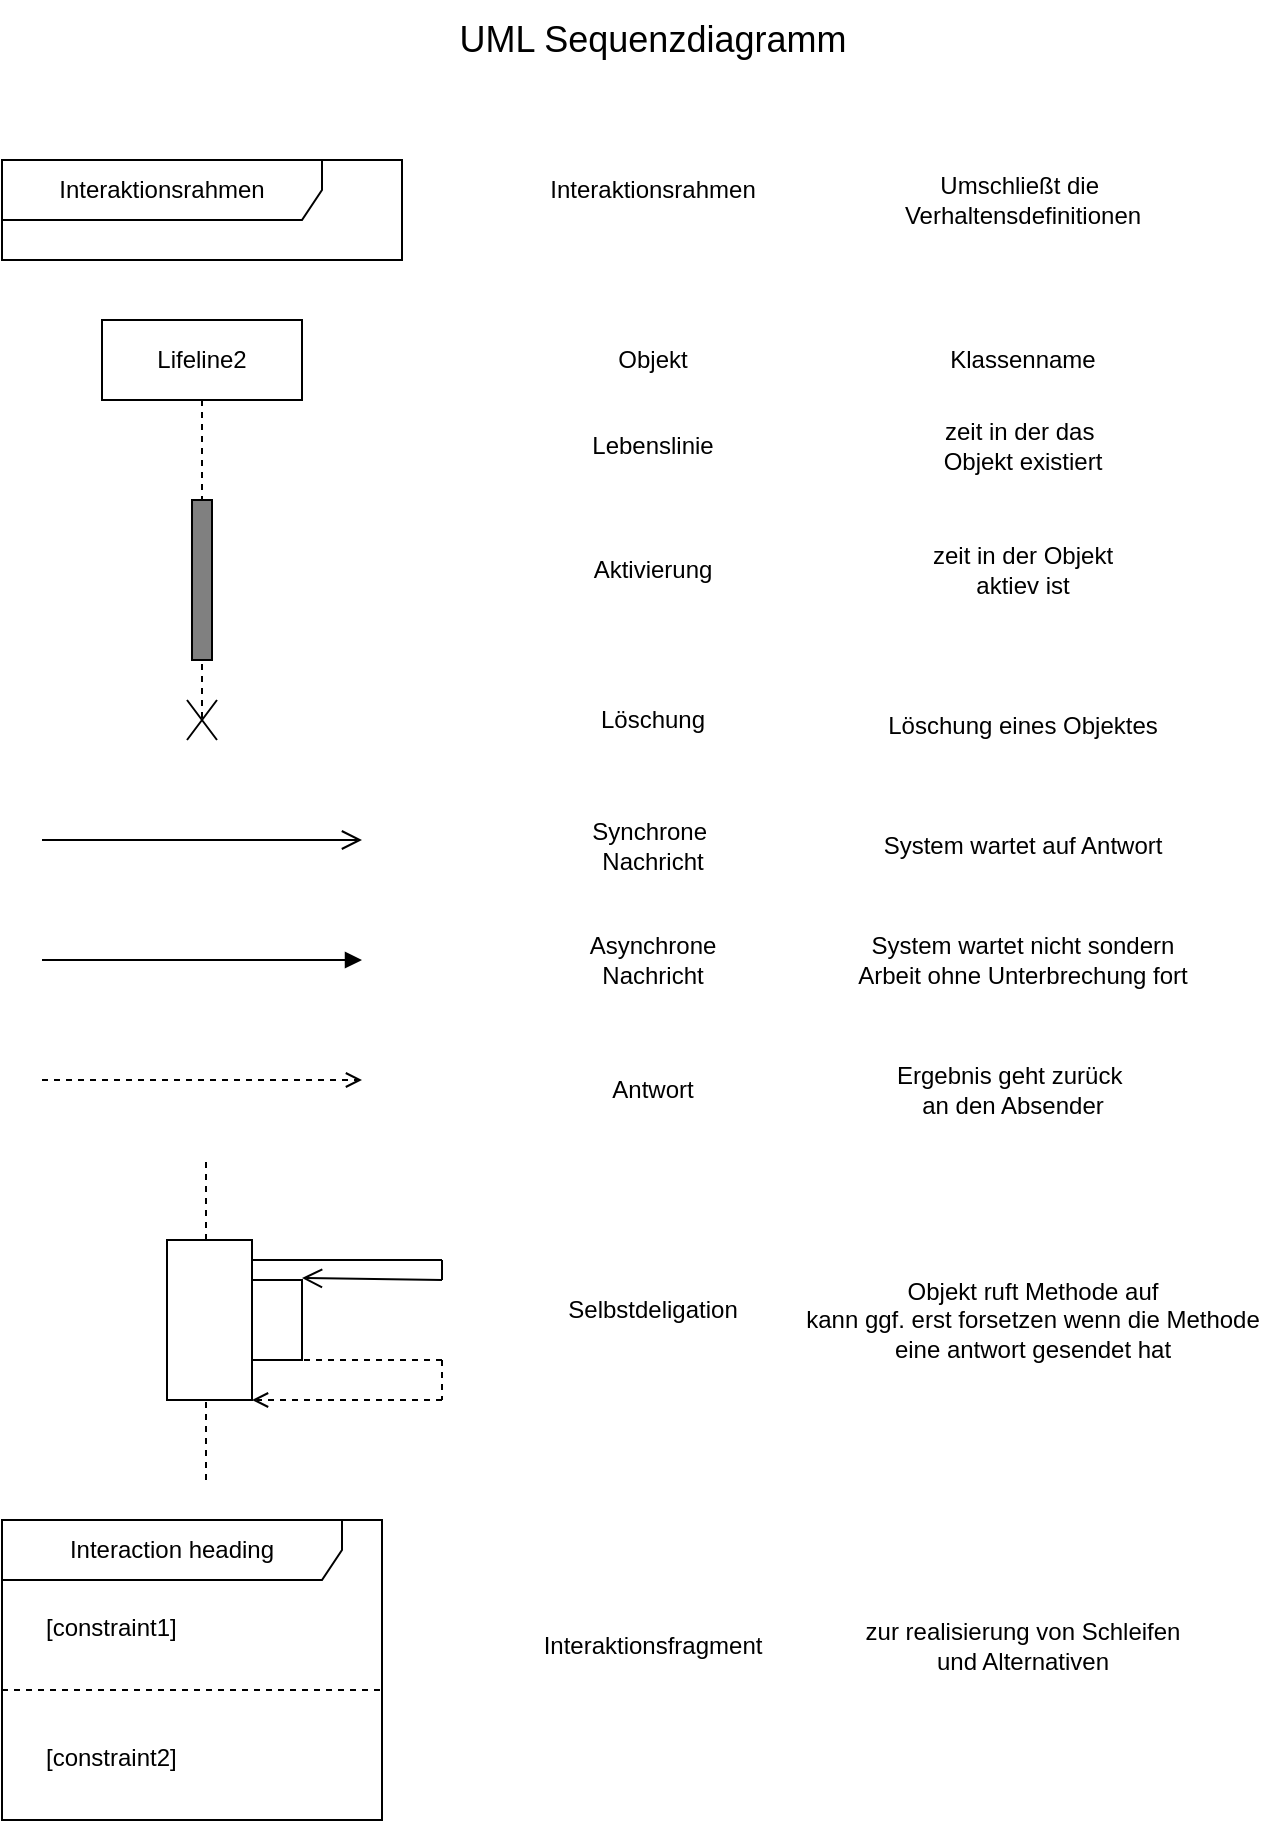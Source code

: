 <mxfile version="26.2.2">
  <diagram name="Seite-1" id="HOkz_nQrGexTEQYCLHE1">
    <mxGraphModel dx="1044" dy="634" grid="1" gridSize="10" guides="1" tooltips="1" connect="1" arrows="1" fold="1" page="1" pageScale="1" pageWidth="827" pageHeight="1169" math="0" shadow="0">
      <root>
        <mxCell id="0" />
        <mxCell id="1" parent="0" />
        <mxCell id="qpmKVmF9t92FbcYmphGq-1" value="Interaktionsrahmen" style="shape=umlFrame;whiteSpace=wrap;html=1;pointerEvents=0;recursiveResize=0;container=1;collapsible=0;width=160;" vertex="1" parent="1">
          <mxGeometry x="40" y="120" width="200" height="50" as="geometry" />
        </mxCell>
        <mxCell id="qpmKVmF9t92FbcYmphGq-2" value="UML Sequenzdiagramm" style="text;html=1;align=center;verticalAlign=middle;resizable=0;points=[];autosize=1;strokeColor=none;fillColor=none;fontSize=18;" vertex="1" parent="1">
          <mxGeometry x="255" y="40" width="220" height="40" as="geometry" />
        </mxCell>
        <mxCell id="qpmKVmF9t92FbcYmphGq-3" value="Interaktionsrahmen" style="text;html=1;align=center;verticalAlign=middle;resizable=0;points=[];autosize=1;strokeColor=none;fillColor=none;" vertex="1" parent="1">
          <mxGeometry x="300" y="120" width="130" height="30" as="geometry" />
        </mxCell>
        <mxCell id="qpmKVmF9t92FbcYmphGq-5" value="Umschließt die&amp;nbsp;&lt;div&gt;Verhaltensdefinitionen&lt;/div&gt;" style="text;html=1;align=center;verticalAlign=middle;resizable=0;points=[];autosize=1;strokeColor=none;fillColor=none;" vertex="1" parent="1">
          <mxGeometry x="480" y="120" width="140" height="40" as="geometry" />
        </mxCell>
        <mxCell id="qpmKVmF9t92FbcYmphGq-6" value="Lifeline2" style="shape=umlLifeline;perimeter=lifelinePerimeter;whiteSpace=wrap;html=1;container=1;dropTarget=0;collapsible=0;recursiveResize=0;outlineConnect=0;portConstraint=eastwest;newEdgeStyle={&quot;edgeStyle&quot;:&quot;elbowEdgeStyle&quot;,&quot;elbow&quot;:&quot;vertical&quot;,&quot;curved&quot;:0,&quot;rounded&quot;:0};" vertex="1" parent="1">
          <mxGeometry x="90" y="200" width="100" height="200" as="geometry" />
        </mxCell>
        <mxCell id="qpmKVmF9t92FbcYmphGq-7" value="" style="html=1;points=[[0,0,0,0,5],[0,1,0,0,-5],[1,0,0,0,5],[1,1,0,0,-5]];perimeter=orthogonalPerimeter;outlineConnect=0;targetShapes=umlLifeline;portConstraint=eastwest;newEdgeStyle={&quot;curved&quot;:0,&quot;rounded&quot;:0};fillColor=#808080;" vertex="1" parent="qpmKVmF9t92FbcYmphGq-6">
          <mxGeometry x="45" y="90" width="10" height="80" as="geometry" />
        </mxCell>
        <mxCell id="qpmKVmF9t92FbcYmphGq-10" value="" style="shape=umlDestroy;html=1;" vertex="1" parent="1">
          <mxGeometry x="132.5" y="390" width="15" height="20" as="geometry" />
        </mxCell>
        <mxCell id="qpmKVmF9t92FbcYmphGq-11" value="Objekt" style="text;html=1;align=center;verticalAlign=middle;resizable=0;points=[];autosize=1;strokeColor=none;fillColor=none;" vertex="1" parent="1">
          <mxGeometry x="335" y="205" width="60" height="30" as="geometry" />
        </mxCell>
        <mxCell id="qpmKVmF9t92FbcYmphGq-12" value="Aktivierung" style="text;html=1;align=center;verticalAlign=middle;resizable=0;points=[];autosize=1;strokeColor=none;fillColor=none;" vertex="1" parent="1">
          <mxGeometry x="325" y="310" width="80" height="30" as="geometry" />
        </mxCell>
        <mxCell id="qpmKVmF9t92FbcYmphGq-13" value="Löschung" style="text;html=1;align=center;verticalAlign=middle;resizable=0;points=[];autosize=1;strokeColor=none;fillColor=none;" vertex="1" parent="1">
          <mxGeometry x="325" y="385" width="80" height="30" as="geometry" />
        </mxCell>
        <mxCell id="qpmKVmF9t92FbcYmphGq-14" value="Lebenslinie" style="text;html=1;align=center;verticalAlign=middle;resizable=0;points=[];autosize=1;strokeColor=none;fillColor=none;" vertex="1" parent="1">
          <mxGeometry x="325" y="248" width="80" height="30" as="geometry" />
        </mxCell>
        <mxCell id="qpmKVmF9t92FbcYmphGq-15" value="Klassenname" style="text;html=1;align=center;verticalAlign=middle;resizable=0;points=[];autosize=1;strokeColor=none;fillColor=none;" vertex="1" parent="1">
          <mxGeometry x="500" y="205" width="100" height="30" as="geometry" />
        </mxCell>
        <mxCell id="qpmKVmF9t92FbcYmphGq-16" value="zeit in der das&amp;nbsp;&lt;div&gt;Objekt existiert&lt;/div&gt;" style="text;html=1;align=center;verticalAlign=middle;resizable=0;points=[];autosize=1;strokeColor=none;fillColor=none;" vertex="1" parent="1">
          <mxGeometry x="500" y="243" width="100" height="40" as="geometry" />
        </mxCell>
        <mxCell id="qpmKVmF9t92FbcYmphGq-17" value="zeit in der Objekt&lt;div&gt;aktiev ist&lt;/div&gt;" style="text;html=1;align=center;verticalAlign=middle;resizable=0;points=[];autosize=1;strokeColor=none;fillColor=none;" vertex="1" parent="1">
          <mxGeometry x="495" y="305" width="110" height="40" as="geometry" />
        </mxCell>
        <mxCell id="qpmKVmF9t92FbcYmphGq-18" value="Löschung eines Objektes" style="text;html=1;align=center;verticalAlign=middle;resizable=0;points=[];autosize=1;strokeColor=none;fillColor=none;" vertex="1" parent="1">
          <mxGeometry x="470" y="388" width="160" height="30" as="geometry" />
        </mxCell>
        <mxCell id="qpmKVmF9t92FbcYmphGq-19" value="" style="endArrow=open;startArrow=none;endFill=0;startFill=0;endSize=8;html=1;verticalAlign=bottom;labelBackgroundColor=none;strokeWidth=1;rounded=0;" edge="1" parent="1">
          <mxGeometry width="160" relative="1" as="geometry">
            <mxPoint x="60" y="460" as="sourcePoint" />
            <mxPoint x="220" y="460" as="targetPoint" />
          </mxGeometry>
        </mxCell>
        <mxCell id="qpmKVmF9t92FbcYmphGq-20" value="" style="html=1;verticalAlign=bottom;labelBackgroundColor=none;endArrow=block;endFill=1;rounded=0;" edge="1" parent="1">
          <mxGeometry width="160" relative="1" as="geometry">
            <mxPoint x="60" y="520" as="sourcePoint" />
            <mxPoint x="220" y="520" as="targetPoint" />
          </mxGeometry>
        </mxCell>
        <mxCell id="qpmKVmF9t92FbcYmphGq-21" value="" style="html=1;verticalAlign=bottom;labelBackgroundColor=none;endArrow=open;endFill=0;dashed=1;rounded=0;" edge="1" parent="1">
          <mxGeometry width="160" relative="1" as="geometry">
            <mxPoint x="60" y="580" as="sourcePoint" />
            <mxPoint x="220" y="580" as="targetPoint" />
          </mxGeometry>
        </mxCell>
        <mxCell id="qpmKVmF9t92FbcYmphGq-22" value="Synchrone&amp;nbsp;&lt;div&gt;Nachricht&lt;/div&gt;" style="text;html=1;align=center;verticalAlign=middle;resizable=0;points=[];autosize=1;strokeColor=none;fillColor=none;" vertex="1" parent="1">
          <mxGeometry x="325" y="443" width="80" height="40" as="geometry" />
        </mxCell>
        <mxCell id="qpmKVmF9t92FbcYmphGq-23" value="Asynchrone&lt;div&gt;Nachricht&lt;/div&gt;" style="text;html=1;align=center;verticalAlign=middle;resizable=0;points=[];autosize=1;strokeColor=none;fillColor=none;" vertex="1" parent="1">
          <mxGeometry x="320" y="500" width="90" height="40" as="geometry" />
        </mxCell>
        <mxCell id="qpmKVmF9t92FbcYmphGq-24" value="Antwort" style="text;html=1;align=center;verticalAlign=middle;resizable=0;points=[];autosize=1;strokeColor=none;fillColor=none;" vertex="1" parent="1">
          <mxGeometry x="335" y="570" width="60" height="30" as="geometry" />
        </mxCell>
        <mxCell id="qpmKVmF9t92FbcYmphGq-25" value="System wartet auf Antwort" style="text;html=1;align=center;verticalAlign=middle;resizable=0;points=[];autosize=1;strokeColor=none;fillColor=none;" vertex="1" parent="1">
          <mxGeometry x="470" y="448" width="160" height="30" as="geometry" />
        </mxCell>
        <mxCell id="qpmKVmF9t92FbcYmphGq-26" value="System wartet nicht sondern&lt;div&gt;Arbeit ohne Unterbrechung fort&lt;/div&gt;" style="text;html=1;align=center;verticalAlign=middle;resizable=0;points=[];autosize=1;strokeColor=none;fillColor=none;" vertex="1" parent="1">
          <mxGeometry x="455" y="500" width="190" height="40" as="geometry" />
        </mxCell>
        <mxCell id="qpmKVmF9t92FbcYmphGq-27" value="Ergebnis geht zurück&amp;nbsp;&lt;div&gt;an den Absender&lt;/div&gt;" style="text;html=1;align=center;verticalAlign=middle;resizable=0;points=[];autosize=1;strokeColor=none;fillColor=none;" vertex="1" parent="1">
          <mxGeometry x="475" y="565" width="140" height="40" as="geometry" />
        </mxCell>
        <mxCell id="qpmKVmF9t92FbcYmphGq-28" value="" style="endArrow=none;dashed=1;html=1;rounded=0;" edge="1" parent="1">
          <mxGeometry width="50" height="50" relative="1" as="geometry">
            <mxPoint x="142" y="660" as="sourcePoint" />
            <mxPoint x="142" y="620" as="targetPoint" />
          </mxGeometry>
        </mxCell>
        <mxCell id="qpmKVmF9t92FbcYmphGq-29" value="" style="endArrow=none;dashed=1;html=1;rounded=0;" edge="1" parent="1">
          <mxGeometry width="50" height="50" relative="1" as="geometry">
            <mxPoint x="142" y="780" as="sourcePoint" />
            <mxPoint x="142" y="740" as="targetPoint" />
          </mxGeometry>
        </mxCell>
        <mxCell id="qpmKVmF9t92FbcYmphGq-30" value="" style="whiteSpace=wrap;html=1;aspect=fixed;" vertex="1" parent="1">
          <mxGeometry x="150" y="680" width="40" height="40" as="geometry" />
        </mxCell>
        <mxCell id="qpmKVmF9t92FbcYmphGq-32" value="" style="rounded=0;whiteSpace=wrap;html=1;direction=south;" vertex="1" parent="1">
          <mxGeometry x="122.5" y="660" width="42.5" height="80" as="geometry" />
        </mxCell>
        <mxCell id="qpmKVmF9t92FbcYmphGq-33" value="Selbstdeligation" style="text;html=1;align=center;verticalAlign=middle;resizable=0;points=[];autosize=1;strokeColor=none;fillColor=none;" vertex="1" parent="1">
          <mxGeometry x="310" y="680" width="110" height="30" as="geometry" />
        </mxCell>
        <mxCell id="qpmKVmF9t92FbcYmphGq-37" value="Interaction heading" style="shape=umlFrame;whiteSpace=wrap;html=1;pointerEvents=0;recursiveResize=0;container=1;collapsible=0;width=170;" vertex="1" parent="1">
          <mxGeometry x="40" y="800" width="190" height="150" as="geometry" />
        </mxCell>
        <mxCell id="qpmKVmF9t92FbcYmphGq-38" value="[constraint1]" style="text;html=1;" vertex="1" parent="qpmKVmF9t92FbcYmphGq-37">
          <mxGeometry width="100" height="20" relative="1" as="geometry">
            <mxPoint x="20" y="40" as="offset" />
          </mxGeometry>
        </mxCell>
        <mxCell id="qpmKVmF9t92FbcYmphGq-39" value="[constraint2]" style="line;strokeWidth=1;dashed=1;labelPosition=center;verticalLabelPosition=bottom;align=left;verticalAlign=top;spacingLeft=20;spacingTop=15;html=1;whiteSpace=wrap;" vertex="1" parent="qpmKVmF9t92FbcYmphGq-37">
          <mxGeometry y="80" width="190" height="10" as="geometry" />
        </mxCell>
        <mxCell id="qpmKVmF9t92FbcYmphGq-40" value="Interaktionsfragment" style="text;html=1;align=center;verticalAlign=middle;resizable=0;points=[];autosize=1;strokeColor=none;fillColor=none;" vertex="1" parent="1">
          <mxGeometry x="300" y="848" width="130" height="30" as="geometry" />
        </mxCell>
        <mxCell id="qpmKVmF9t92FbcYmphGq-41" value="" style="endArrow=none;dashed=1;html=1;rounded=0;" edge="1" parent="1">
          <mxGeometry width="50" height="50" relative="1" as="geometry">
            <mxPoint x="260" y="720" as="sourcePoint" />
            <mxPoint x="180" y="720" as="targetPoint" />
          </mxGeometry>
        </mxCell>
        <mxCell id="qpmKVmF9t92FbcYmphGq-42" value="" style="endArrow=none;dashed=1;html=1;rounded=0;" edge="1" parent="1">
          <mxGeometry width="50" height="50" relative="1" as="geometry">
            <mxPoint x="260" y="720" as="sourcePoint" />
            <mxPoint x="260" y="740" as="targetPoint" />
          </mxGeometry>
        </mxCell>
        <mxCell id="qpmKVmF9t92FbcYmphGq-44" value="" style="html=1;verticalAlign=bottom;labelBackgroundColor=none;endArrow=open;endFill=0;dashed=1;rounded=0;" edge="1" parent="1">
          <mxGeometry width="160" relative="1" as="geometry">
            <mxPoint x="260" y="740" as="sourcePoint" />
            <mxPoint x="165" y="740" as="targetPoint" />
          </mxGeometry>
        </mxCell>
        <mxCell id="qpmKVmF9t92FbcYmphGq-45" value="" style="endArrow=open;startArrow=none;endFill=0;startFill=0;endSize=8;html=1;verticalAlign=bottom;labelBackgroundColor=none;strokeWidth=1;rounded=0;" edge="1" parent="1">
          <mxGeometry width="160" relative="1" as="geometry">
            <mxPoint x="260" y="680" as="sourcePoint" />
            <mxPoint x="190" y="679" as="targetPoint" />
          </mxGeometry>
        </mxCell>
        <mxCell id="qpmKVmF9t92FbcYmphGq-46" value="" style="endArrow=none;html=1;rounded=0;" edge="1" parent="1">
          <mxGeometry width="50" height="50" relative="1" as="geometry">
            <mxPoint x="260" y="680" as="sourcePoint" />
            <mxPoint x="260" y="680" as="targetPoint" />
            <Array as="points">
              <mxPoint x="260" y="670" />
            </Array>
          </mxGeometry>
        </mxCell>
        <mxCell id="qpmKVmF9t92FbcYmphGq-47" value="" style="endArrow=none;html=1;rounded=0;" edge="1" parent="1">
          <mxGeometry width="50" height="50" relative="1" as="geometry">
            <mxPoint x="260" y="670" as="sourcePoint" />
            <mxPoint x="165" y="670" as="targetPoint" />
          </mxGeometry>
        </mxCell>
        <mxCell id="qpmKVmF9t92FbcYmphGq-48" value="Objekt ruft Methode auf&lt;div&gt;kann ggf. erst forsetzen wenn die Methode&lt;/div&gt;&lt;div&gt;eine antwort gesendet hat&lt;/div&gt;" style="text;html=1;align=center;verticalAlign=middle;resizable=0;points=[];autosize=1;strokeColor=none;fillColor=none;" vertex="1" parent="1">
          <mxGeometry x="430" y="670" width="250" height="60" as="geometry" />
        </mxCell>
        <mxCell id="qpmKVmF9t92FbcYmphGq-49" value="zur realisierung von Schleifen&lt;div&gt;und Alternativen&lt;/div&gt;" style="text;html=1;align=center;verticalAlign=middle;resizable=0;points=[];autosize=1;strokeColor=none;fillColor=none;" vertex="1" parent="1">
          <mxGeometry x="460" y="843" width="180" height="40" as="geometry" />
        </mxCell>
      </root>
    </mxGraphModel>
  </diagram>
</mxfile>

